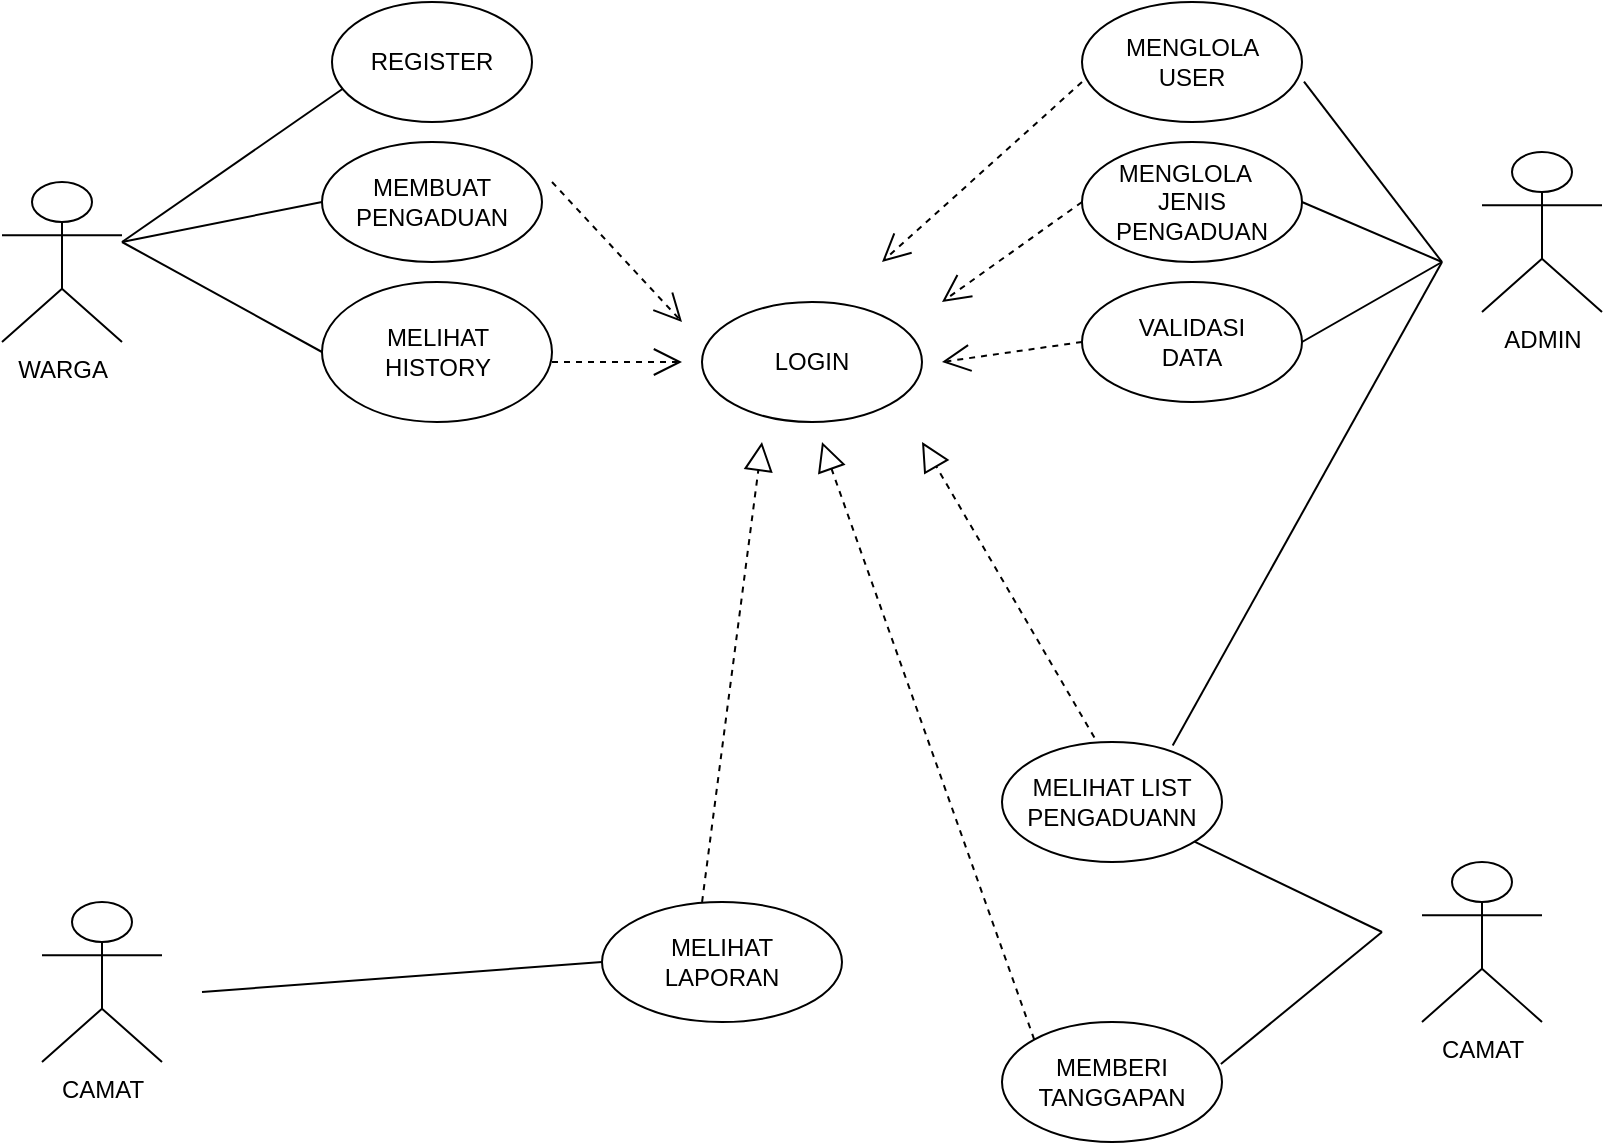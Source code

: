 <mxfile version="28.2.5">
  <diagram name="Page-1" id="AkbXWJJ0nE_2nQffPrWs">
    <mxGraphModel dx="1281" dy="562" grid="1" gridSize="10" guides="1" tooltips="1" connect="1" arrows="1" fold="1" page="1" pageScale="1" pageWidth="850" pageHeight="1100" math="0" shadow="0">
      <root>
        <mxCell id="0" />
        <mxCell id="1" parent="0" />
        <mxCell id="UvEx6nLII2b8a9pfjLfl-2" value="WARGA" style="shape=umlActor;verticalLabelPosition=bottom;verticalAlign=top;html=1;outlineConnect=0;" vertex="1" parent="1">
          <mxGeometry x="40" y="160" width="60" height="80" as="geometry" />
        </mxCell>
        <mxCell id="UvEx6nLII2b8a9pfjLfl-5" value="" style="ellipse;whiteSpace=wrap;html=1;" vertex="1" parent="1">
          <mxGeometry x="205" y="70" width="100" height="60" as="geometry" />
        </mxCell>
        <mxCell id="UvEx6nLII2b8a9pfjLfl-6" value="" style="endArrow=none;html=1;rounded=0;entryX=0.054;entryY=0.723;entryDx=0;entryDy=0;entryPerimeter=0;" edge="1" parent="1" target="UvEx6nLII2b8a9pfjLfl-5">
          <mxGeometry width="50" height="50" relative="1" as="geometry">
            <mxPoint x="100" y="190" as="sourcePoint" />
            <mxPoint x="230" y="120" as="targetPoint" />
          </mxGeometry>
        </mxCell>
        <mxCell id="UvEx6nLII2b8a9pfjLfl-7" value="" style="ellipse;whiteSpace=wrap;html=1;" vertex="1" parent="1">
          <mxGeometry x="200" y="140" width="110" height="60" as="geometry" />
        </mxCell>
        <mxCell id="UvEx6nLII2b8a9pfjLfl-8" value="" style="ellipse;whiteSpace=wrap;html=1;" vertex="1" parent="1">
          <mxGeometry x="200" y="210" width="115" height="70" as="geometry" />
        </mxCell>
        <mxCell id="UvEx6nLII2b8a9pfjLfl-10" value="" style="endArrow=none;html=1;rounded=0;entryX=0;entryY=0.5;entryDx=0;entryDy=0;" edge="1" parent="1" target="UvEx6nLII2b8a9pfjLfl-7">
          <mxGeometry width="50" height="50" relative="1" as="geometry">
            <mxPoint x="100" y="190" as="sourcePoint" />
            <mxPoint x="230" y="160" as="targetPoint" />
          </mxGeometry>
        </mxCell>
        <mxCell id="UvEx6nLII2b8a9pfjLfl-11" value="" style="endArrow=none;html=1;rounded=0;entryX=0;entryY=0.5;entryDx=0;entryDy=0;" edge="1" parent="1" target="UvEx6nLII2b8a9pfjLfl-8">
          <mxGeometry width="50" height="50" relative="1" as="geometry">
            <mxPoint x="100" y="190" as="sourcePoint" />
            <mxPoint x="215" y="190" as="targetPoint" />
          </mxGeometry>
        </mxCell>
        <mxCell id="UvEx6nLII2b8a9pfjLfl-14" value="REGISTER" style="text;html=1;align=center;verticalAlign=middle;whiteSpace=wrap;rounded=0;" vertex="1" parent="1">
          <mxGeometry x="225" y="85" width="60" height="30" as="geometry" />
        </mxCell>
        <mxCell id="UvEx6nLII2b8a9pfjLfl-15" value="MEMBUAT PENGADUAN" style="text;html=1;align=center;verticalAlign=middle;whiteSpace=wrap;rounded=0;" vertex="1" parent="1">
          <mxGeometry x="225" y="155" width="60" height="30" as="geometry" />
        </mxCell>
        <mxCell id="UvEx6nLII2b8a9pfjLfl-16" value="MELIHAT HISTORY" style="text;html=1;align=center;verticalAlign=middle;whiteSpace=wrap;rounded=0;" vertex="1" parent="1">
          <mxGeometry x="227.5" y="230" width="60" height="30" as="geometry" />
        </mxCell>
        <mxCell id="UvEx6nLII2b8a9pfjLfl-17" value="ADMIN" style="shape=umlActor;verticalLabelPosition=bottom;verticalAlign=top;html=1;outlineConnect=0;" vertex="1" parent="1">
          <mxGeometry x="780" y="145" width="60" height="80" as="geometry" />
        </mxCell>
        <mxCell id="UvEx6nLII2b8a9pfjLfl-19" value="" style="ellipse;whiteSpace=wrap;html=1;" vertex="1" parent="1">
          <mxGeometry x="390" y="220" width="110" height="60" as="geometry" />
        </mxCell>
        <mxCell id="UvEx6nLII2b8a9pfjLfl-20" value="LOGIN" style="text;html=1;align=center;verticalAlign=middle;whiteSpace=wrap;rounded=0;" vertex="1" parent="1">
          <mxGeometry x="415" y="235" width="60" height="30" as="geometry" />
        </mxCell>
        <mxCell id="UvEx6nLII2b8a9pfjLfl-21" value="" style="ellipse;whiteSpace=wrap;html=1;" vertex="1" parent="1">
          <mxGeometry x="580" y="70" width="110" height="60" as="geometry" />
        </mxCell>
        <mxCell id="UvEx6nLII2b8a9pfjLfl-23" value="MENGLOLA USER" style="text;html=1;align=center;verticalAlign=middle;whiteSpace=wrap;rounded=0;" vertex="1" parent="1">
          <mxGeometry x="605" y="85" width="60" height="30" as="geometry" />
        </mxCell>
        <mxCell id="UvEx6nLII2b8a9pfjLfl-24" value="" style="ellipse;whiteSpace=wrap;html=1;" vertex="1" parent="1">
          <mxGeometry x="580" y="140" width="110" height="60" as="geometry" />
        </mxCell>
        <mxCell id="UvEx6nLII2b8a9pfjLfl-25" value="MENGLOLA&amp;nbsp;&amp;nbsp;&lt;div&gt;JENIS PENGADUAN&lt;/div&gt;" style="text;html=1;align=center;verticalAlign=middle;whiteSpace=wrap;rounded=0;" vertex="1" parent="1">
          <mxGeometry x="605" y="155" width="60" height="30" as="geometry" />
        </mxCell>
        <mxCell id="UvEx6nLII2b8a9pfjLfl-26" value="" style="ellipse;whiteSpace=wrap;html=1;" vertex="1" parent="1">
          <mxGeometry x="580" y="210" width="110" height="60" as="geometry" />
        </mxCell>
        <mxCell id="UvEx6nLII2b8a9pfjLfl-28" value="VALIDASI DATA" style="text;html=1;align=center;verticalAlign=middle;whiteSpace=wrap;rounded=0;" vertex="1" parent="1">
          <mxGeometry x="605" y="225" width="60" height="30" as="geometry" />
        </mxCell>
        <mxCell id="UvEx6nLII2b8a9pfjLfl-29" value="" style="endArrow=none;html=1;rounded=0;exitX=1.009;exitY=0.663;exitDx=0;exitDy=0;exitPerimeter=0;" edge="1" parent="1" source="UvEx6nLII2b8a9pfjLfl-21">
          <mxGeometry width="50" height="50" relative="1" as="geometry">
            <mxPoint x="700" y="140" as="sourcePoint" />
            <mxPoint x="760" y="200" as="targetPoint" />
          </mxGeometry>
        </mxCell>
        <mxCell id="UvEx6nLII2b8a9pfjLfl-30" value="" style="endArrow=none;html=1;rounded=0;exitX=1;exitY=0.5;exitDx=0;exitDy=0;" edge="1" parent="1" source="UvEx6nLII2b8a9pfjLfl-26">
          <mxGeometry width="50" height="50" relative="1" as="geometry">
            <mxPoint x="700" y="230" as="sourcePoint" />
            <mxPoint x="760" y="200" as="targetPoint" />
          </mxGeometry>
        </mxCell>
        <mxCell id="UvEx6nLII2b8a9pfjLfl-31" value="" style="endArrow=none;html=1;rounded=0;exitX=1;exitY=0.5;exitDx=0;exitDy=0;" edge="1" parent="1" source="UvEx6nLII2b8a9pfjLfl-24">
          <mxGeometry width="50" height="50" relative="1" as="geometry">
            <mxPoint x="670" y="200" as="sourcePoint" />
            <mxPoint x="760" y="200" as="targetPoint" />
          </mxGeometry>
        </mxCell>
        <mxCell id="UvEx6nLII2b8a9pfjLfl-35" value="" style="endArrow=open;endSize=12;dashed=1;html=1;rounded=0;exitX=0;exitY=0.667;exitDx=0;exitDy=0;exitPerimeter=0;" edge="1" parent="1" source="UvEx6nLII2b8a9pfjLfl-21">
          <mxGeometry width="160" relative="1" as="geometry">
            <mxPoint x="350" y="90" as="sourcePoint" />
            <mxPoint x="480" y="200" as="targetPoint" />
          </mxGeometry>
        </mxCell>
        <mxCell id="UvEx6nLII2b8a9pfjLfl-36" value="" style="endArrow=open;endSize=12;dashed=1;html=1;rounded=0;exitX=0;exitY=0.667;exitDx=0;exitDy=0;exitPerimeter=0;" edge="1" parent="1">
          <mxGeometry width="160" relative="1" as="geometry">
            <mxPoint x="580" y="170" as="sourcePoint" />
            <mxPoint x="510" y="220" as="targetPoint" />
          </mxGeometry>
        </mxCell>
        <mxCell id="UvEx6nLII2b8a9pfjLfl-37" value="" style="endArrow=open;endSize=12;dashed=1;html=1;rounded=0;exitX=0;exitY=0.5;exitDx=0;exitDy=0;" edge="1" parent="1" source="UvEx6nLII2b8a9pfjLfl-26">
          <mxGeometry width="160" relative="1" as="geometry">
            <mxPoint x="590" y="210" as="sourcePoint" />
            <mxPoint x="510" y="250" as="targetPoint" />
          </mxGeometry>
        </mxCell>
        <mxCell id="UvEx6nLII2b8a9pfjLfl-38" value="" style="endArrow=open;endSize=12;dashed=1;html=1;rounded=0;" edge="1" parent="1">
          <mxGeometry width="160" relative="1" as="geometry">
            <mxPoint x="315" y="160" as="sourcePoint" />
            <mxPoint x="380" y="230" as="targetPoint" />
          </mxGeometry>
        </mxCell>
        <mxCell id="UvEx6nLII2b8a9pfjLfl-39" value="" style="endArrow=open;endSize=12;dashed=1;html=1;rounded=0;" edge="1" parent="1">
          <mxGeometry width="160" relative="1" as="geometry">
            <mxPoint x="315" y="250" as="sourcePoint" />
            <mxPoint x="380" y="250" as="targetPoint" />
          </mxGeometry>
        </mxCell>
        <mxCell id="UvEx6nLII2b8a9pfjLfl-40" value="CAMAT" style="shape=umlActor;verticalLabelPosition=bottom;verticalAlign=top;html=1;outlineConnect=0;" vertex="1" parent="1">
          <mxGeometry x="60" y="520" width="60" height="80" as="geometry" />
        </mxCell>
        <mxCell id="UvEx6nLII2b8a9pfjLfl-42" value="" style="ellipse;whiteSpace=wrap;html=1;" vertex="1" parent="1">
          <mxGeometry x="340" y="520" width="120" height="60" as="geometry" />
        </mxCell>
        <mxCell id="UvEx6nLII2b8a9pfjLfl-43" value="MELIHAT LAPORAN" style="text;html=1;align=center;verticalAlign=middle;whiteSpace=wrap;rounded=0;" vertex="1" parent="1">
          <mxGeometry x="370" y="535" width="60" height="30" as="geometry" />
        </mxCell>
        <mxCell id="UvEx6nLII2b8a9pfjLfl-44" value="" style="ellipse;whiteSpace=wrap;html=1;" vertex="1" parent="1">
          <mxGeometry x="540" y="440" width="110" height="60" as="geometry" />
        </mxCell>
        <mxCell id="UvEx6nLII2b8a9pfjLfl-45" value="CAMAT" style="shape=umlActor;verticalLabelPosition=bottom;verticalAlign=top;html=1;outlineConnect=0;" vertex="1" parent="1">
          <mxGeometry x="750" y="500" width="60" height="80" as="geometry" />
        </mxCell>
        <mxCell id="UvEx6nLII2b8a9pfjLfl-46" value="MELIHAT LIST PENGADUANN" style="text;html=1;align=center;verticalAlign=middle;whiteSpace=wrap;rounded=0;" vertex="1" parent="1">
          <mxGeometry x="565" y="455" width="60" height="30" as="geometry" />
        </mxCell>
        <mxCell id="UvEx6nLII2b8a9pfjLfl-47" value="" style="ellipse;whiteSpace=wrap;html=1;" vertex="1" parent="1">
          <mxGeometry x="540" y="580" width="110" height="60" as="geometry" />
        </mxCell>
        <mxCell id="UvEx6nLII2b8a9pfjLfl-48" value="MEMBERI TANGGAPAN" style="text;html=1;align=center;verticalAlign=middle;whiteSpace=wrap;rounded=0;" vertex="1" parent="1">
          <mxGeometry x="565" y="595" width="60" height="30" as="geometry" />
        </mxCell>
        <mxCell id="UvEx6nLII2b8a9pfjLfl-50" value="" style="endArrow=none;html=1;rounded=0;entryX=0;entryY=0.5;entryDx=0;entryDy=0;" edge="1" parent="1" target="UvEx6nLII2b8a9pfjLfl-42">
          <mxGeometry width="50" height="50" relative="1" as="geometry">
            <mxPoint x="140" y="565" as="sourcePoint" />
            <mxPoint x="190" y="515" as="targetPoint" />
          </mxGeometry>
        </mxCell>
        <mxCell id="UvEx6nLII2b8a9pfjLfl-51" value="" style="endArrow=none;html=1;rounded=0;exitX=0.776;exitY=0.03;exitDx=0;exitDy=0;exitPerimeter=0;" edge="1" parent="1" source="UvEx6nLII2b8a9pfjLfl-44">
          <mxGeometry width="50" height="50" relative="1" as="geometry">
            <mxPoint x="710" y="250" as="sourcePoint" />
            <mxPoint x="760" y="200" as="targetPoint" />
          </mxGeometry>
        </mxCell>
        <mxCell id="UvEx6nLII2b8a9pfjLfl-52" value="" style="endArrow=none;html=1;rounded=0;" edge="1" parent="1" source="UvEx6nLII2b8a9pfjLfl-44">
          <mxGeometry width="50" height="50" relative="1" as="geometry">
            <mxPoint x="680" y="585" as="sourcePoint" />
            <mxPoint x="730" y="535" as="targetPoint" />
          </mxGeometry>
        </mxCell>
        <mxCell id="UvEx6nLII2b8a9pfjLfl-55" value="" style="endArrow=none;html=1;rounded=0;exitX=0.995;exitY=0.35;exitDx=0;exitDy=0;exitPerimeter=0;" edge="1" parent="1" source="UvEx6nLII2b8a9pfjLfl-47">
          <mxGeometry width="50" height="50" relative="1" as="geometry">
            <mxPoint x="680" y="585" as="sourcePoint" />
            <mxPoint x="730" y="535" as="targetPoint" />
          </mxGeometry>
        </mxCell>
        <mxCell id="UvEx6nLII2b8a9pfjLfl-56" value="" style="endArrow=block;dashed=1;endFill=0;endSize=12;html=1;rounded=0;exitX=0;exitY=0;exitDx=0;exitDy=0;" edge="1" parent="1" source="UvEx6nLII2b8a9pfjLfl-47">
          <mxGeometry width="160" relative="1" as="geometry">
            <mxPoint x="350" y="390" as="sourcePoint" />
            <mxPoint x="450" y="290" as="targetPoint" />
          </mxGeometry>
        </mxCell>
        <mxCell id="UvEx6nLII2b8a9pfjLfl-57" value="" style="endArrow=block;dashed=1;endFill=0;endSize=12;html=1;rounded=0;exitX=0.42;exitY=-0.037;exitDx=0;exitDy=0;exitPerimeter=0;" edge="1" parent="1" source="UvEx6nLII2b8a9pfjLfl-44">
          <mxGeometry width="160" relative="1" as="geometry">
            <mxPoint x="636" y="589" as="sourcePoint" />
            <mxPoint x="500" y="290" as="targetPoint" />
          </mxGeometry>
        </mxCell>
        <mxCell id="UvEx6nLII2b8a9pfjLfl-58" value="" style="endArrow=block;dashed=1;endFill=0;endSize=12;html=1;rounded=0;exitX=0.417;exitY=0;exitDx=0;exitDy=0;exitPerimeter=0;" edge="1" parent="1" source="UvEx6nLII2b8a9pfjLfl-42">
          <mxGeometry width="160" relative="1" as="geometry">
            <mxPoint x="401" y="520" as="sourcePoint" />
            <mxPoint x="420" y="290" as="targetPoint" />
          </mxGeometry>
        </mxCell>
      </root>
    </mxGraphModel>
  </diagram>
</mxfile>
